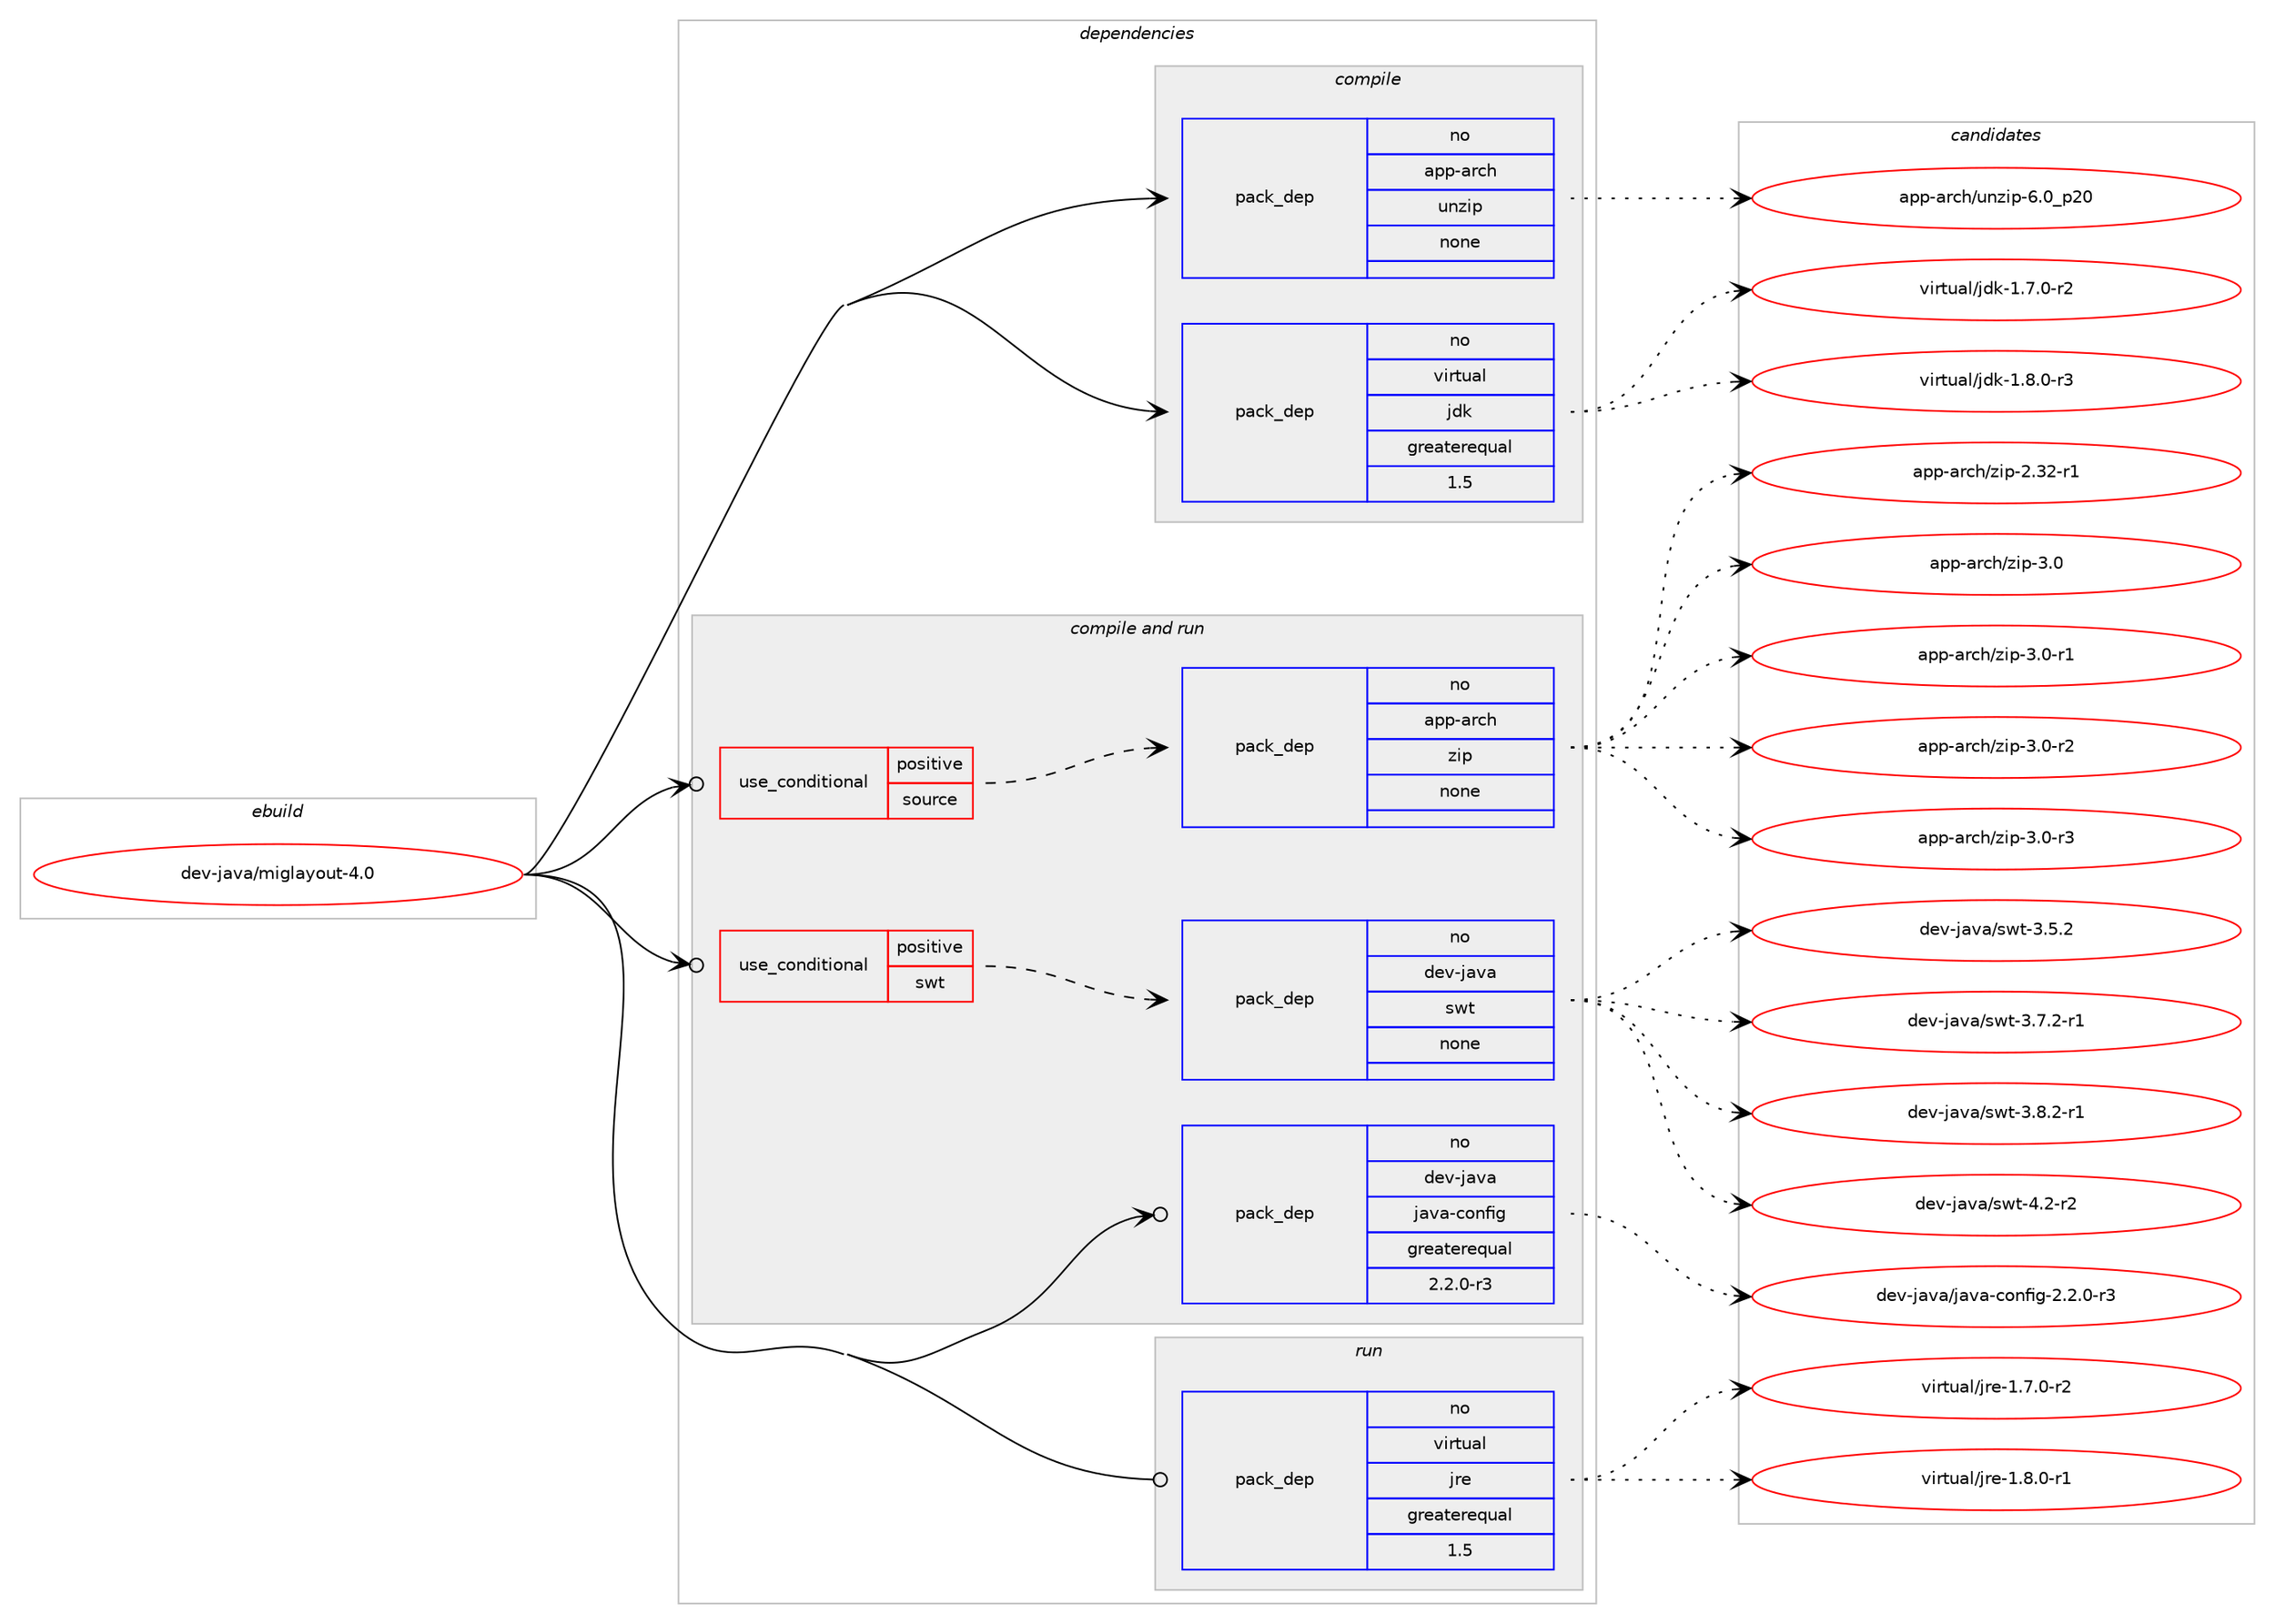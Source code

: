 digraph prolog {

# *************
# Graph options
# *************

newrank=true;
concentrate=true;
compound=true;
graph [rankdir=LR,fontname=Helvetica,fontsize=10,ranksep=1.5];#, ranksep=2.5, nodesep=0.2];
edge  [arrowhead=vee];
node  [fontname=Helvetica,fontsize=10];

# **********
# The ebuild
# **********

subgraph cluster_leftcol {
color=gray;
rank=same;
label=<<i>ebuild</i>>;
id [label="dev-java/miglayout-4.0", color=red, width=4, href="../dev-java/miglayout-4.0.svg"];
}

# ****************
# The dependencies
# ****************

subgraph cluster_midcol {
color=gray;
label=<<i>dependencies</i>>;
subgraph cluster_compile {
fillcolor="#eeeeee";
style=filled;
label=<<i>compile</i>>;
subgraph pack77882 {
dependency103295 [label=<<TABLE BORDER="0" CELLBORDER="1" CELLSPACING="0" CELLPADDING="4" WIDTH="220"><TR><TD ROWSPAN="6" CELLPADDING="30">pack_dep</TD></TR><TR><TD WIDTH="110">no</TD></TR><TR><TD>app-arch</TD></TR><TR><TD>unzip</TD></TR><TR><TD>none</TD></TR><TR><TD></TD></TR></TABLE>>, shape=none, color=blue];
}
id:e -> dependency103295:w [weight=20,style="solid",arrowhead="vee"];
subgraph pack77883 {
dependency103296 [label=<<TABLE BORDER="0" CELLBORDER="1" CELLSPACING="0" CELLPADDING="4" WIDTH="220"><TR><TD ROWSPAN="6" CELLPADDING="30">pack_dep</TD></TR><TR><TD WIDTH="110">no</TD></TR><TR><TD>virtual</TD></TR><TR><TD>jdk</TD></TR><TR><TD>greaterequal</TD></TR><TR><TD>1.5</TD></TR></TABLE>>, shape=none, color=blue];
}
id:e -> dependency103296:w [weight=20,style="solid",arrowhead="vee"];
}
subgraph cluster_compileandrun {
fillcolor="#eeeeee";
style=filled;
label=<<i>compile and run</i>>;
subgraph cond22382 {
dependency103297 [label=<<TABLE BORDER="0" CELLBORDER="1" CELLSPACING="0" CELLPADDING="4"><TR><TD ROWSPAN="3" CELLPADDING="10">use_conditional</TD></TR><TR><TD>positive</TD></TR><TR><TD>source</TD></TR></TABLE>>, shape=none, color=red];
subgraph pack77884 {
dependency103298 [label=<<TABLE BORDER="0" CELLBORDER="1" CELLSPACING="0" CELLPADDING="4" WIDTH="220"><TR><TD ROWSPAN="6" CELLPADDING="30">pack_dep</TD></TR><TR><TD WIDTH="110">no</TD></TR><TR><TD>app-arch</TD></TR><TR><TD>zip</TD></TR><TR><TD>none</TD></TR><TR><TD></TD></TR></TABLE>>, shape=none, color=blue];
}
dependency103297:e -> dependency103298:w [weight=20,style="dashed",arrowhead="vee"];
}
id:e -> dependency103297:w [weight=20,style="solid",arrowhead="odotvee"];
subgraph cond22383 {
dependency103299 [label=<<TABLE BORDER="0" CELLBORDER="1" CELLSPACING="0" CELLPADDING="4"><TR><TD ROWSPAN="3" CELLPADDING="10">use_conditional</TD></TR><TR><TD>positive</TD></TR><TR><TD>swt</TD></TR></TABLE>>, shape=none, color=red];
subgraph pack77885 {
dependency103300 [label=<<TABLE BORDER="0" CELLBORDER="1" CELLSPACING="0" CELLPADDING="4" WIDTH="220"><TR><TD ROWSPAN="6" CELLPADDING="30">pack_dep</TD></TR><TR><TD WIDTH="110">no</TD></TR><TR><TD>dev-java</TD></TR><TR><TD>swt</TD></TR><TR><TD>none</TD></TR><TR><TD></TD></TR></TABLE>>, shape=none, color=blue];
}
dependency103299:e -> dependency103300:w [weight=20,style="dashed",arrowhead="vee"];
}
id:e -> dependency103299:w [weight=20,style="solid",arrowhead="odotvee"];
subgraph pack77886 {
dependency103301 [label=<<TABLE BORDER="0" CELLBORDER="1" CELLSPACING="0" CELLPADDING="4" WIDTH="220"><TR><TD ROWSPAN="6" CELLPADDING="30">pack_dep</TD></TR><TR><TD WIDTH="110">no</TD></TR><TR><TD>dev-java</TD></TR><TR><TD>java-config</TD></TR><TR><TD>greaterequal</TD></TR><TR><TD>2.2.0-r3</TD></TR></TABLE>>, shape=none, color=blue];
}
id:e -> dependency103301:w [weight=20,style="solid",arrowhead="odotvee"];
}
subgraph cluster_run {
fillcolor="#eeeeee";
style=filled;
label=<<i>run</i>>;
subgraph pack77887 {
dependency103302 [label=<<TABLE BORDER="0" CELLBORDER="1" CELLSPACING="0" CELLPADDING="4" WIDTH="220"><TR><TD ROWSPAN="6" CELLPADDING="30">pack_dep</TD></TR><TR><TD WIDTH="110">no</TD></TR><TR><TD>virtual</TD></TR><TR><TD>jre</TD></TR><TR><TD>greaterequal</TD></TR><TR><TD>1.5</TD></TR></TABLE>>, shape=none, color=blue];
}
id:e -> dependency103302:w [weight=20,style="solid",arrowhead="odot"];
}
}

# **************
# The candidates
# **************

subgraph cluster_choices {
rank=same;
color=gray;
label=<<i>candidates</i>>;

subgraph choice77882 {
color=black;
nodesep=1;
choice971121124597114991044711711012210511245544648951125048 [label="app-arch/unzip-6.0_p20", color=red, width=4,href="../app-arch/unzip-6.0_p20.svg"];
dependency103295:e -> choice971121124597114991044711711012210511245544648951125048:w [style=dotted,weight="100"];
}
subgraph choice77883 {
color=black;
nodesep=1;
choice11810511411611797108471061001074549465546484511450 [label="virtual/jdk-1.7.0-r2", color=red, width=4,href="../virtual/jdk-1.7.0-r2.svg"];
choice11810511411611797108471061001074549465646484511451 [label="virtual/jdk-1.8.0-r3", color=red, width=4,href="../virtual/jdk-1.8.0-r3.svg"];
dependency103296:e -> choice11810511411611797108471061001074549465546484511450:w [style=dotted,weight="100"];
dependency103296:e -> choice11810511411611797108471061001074549465646484511451:w [style=dotted,weight="100"];
}
subgraph choice77884 {
color=black;
nodesep=1;
choice971121124597114991044712210511245504651504511449 [label="app-arch/zip-2.32-r1", color=red, width=4,href="../app-arch/zip-2.32-r1.svg"];
choice971121124597114991044712210511245514648 [label="app-arch/zip-3.0", color=red, width=4,href="../app-arch/zip-3.0.svg"];
choice9711211245971149910447122105112455146484511449 [label="app-arch/zip-3.0-r1", color=red, width=4,href="../app-arch/zip-3.0-r1.svg"];
choice9711211245971149910447122105112455146484511450 [label="app-arch/zip-3.0-r2", color=red, width=4,href="../app-arch/zip-3.0-r2.svg"];
choice9711211245971149910447122105112455146484511451 [label="app-arch/zip-3.0-r3", color=red, width=4,href="../app-arch/zip-3.0-r3.svg"];
dependency103298:e -> choice971121124597114991044712210511245504651504511449:w [style=dotted,weight="100"];
dependency103298:e -> choice971121124597114991044712210511245514648:w [style=dotted,weight="100"];
dependency103298:e -> choice9711211245971149910447122105112455146484511449:w [style=dotted,weight="100"];
dependency103298:e -> choice9711211245971149910447122105112455146484511450:w [style=dotted,weight="100"];
dependency103298:e -> choice9711211245971149910447122105112455146484511451:w [style=dotted,weight="100"];
}
subgraph choice77885 {
color=black;
nodesep=1;
choice10010111845106971189747115119116455146534650 [label="dev-java/swt-3.5.2", color=red, width=4,href="../dev-java/swt-3.5.2.svg"];
choice100101118451069711897471151191164551465546504511449 [label="dev-java/swt-3.7.2-r1", color=red, width=4,href="../dev-java/swt-3.7.2-r1.svg"];
choice100101118451069711897471151191164551465646504511449 [label="dev-java/swt-3.8.2-r1", color=red, width=4,href="../dev-java/swt-3.8.2-r1.svg"];
choice10010111845106971189747115119116455246504511450 [label="dev-java/swt-4.2-r2", color=red, width=4,href="../dev-java/swt-4.2-r2.svg"];
dependency103300:e -> choice10010111845106971189747115119116455146534650:w [style=dotted,weight="100"];
dependency103300:e -> choice100101118451069711897471151191164551465546504511449:w [style=dotted,weight="100"];
dependency103300:e -> choice100101118451069711897471151191164551465646504511449:w [style=dotted,weight="100"];
dependency103300:e -> choice10010111845106971189747115119116455246504511450:w [style=dotted,weight="100"];
}
subgraph choice77886 {
color=black;
nodesep=1;
choice10010111845106971189747106971189745991111101021051034550465046484511451 [label="dev-java/java-config-2.2.0-r3", color=red, width=4,href="../dev-java/java-config-2.2.0-r3.svg"];
dependency103301:e -> choice10010111845106971189747106971189745991111101021051034550465046484511451:w [style=dotted,weight="100"];
}
subgraph choice77887 {
color=black;
nodesep=1;
choice11810511411611797108471061141014549465546484511450 [label="virtual/jre-1.7.0-r2", color=red, width=4,href="../virtual/jre-1.7.0-r2.svg"];
choice11810511411611797108471061141014549465646484511449 [label="virtual/jre-1.8.0-r1", color=red, width=4,href="../virtual/jre-1.8.0-r1.svg"];
dependency103302:e -> choice11810511411611797108471061141014549465546484511450:w [style=dotted,weight="100"];
dependency103302:e -> choice11810511411611797108471061141014549465646484511449:w [style=dotted,weight="100"];
}
}

}
